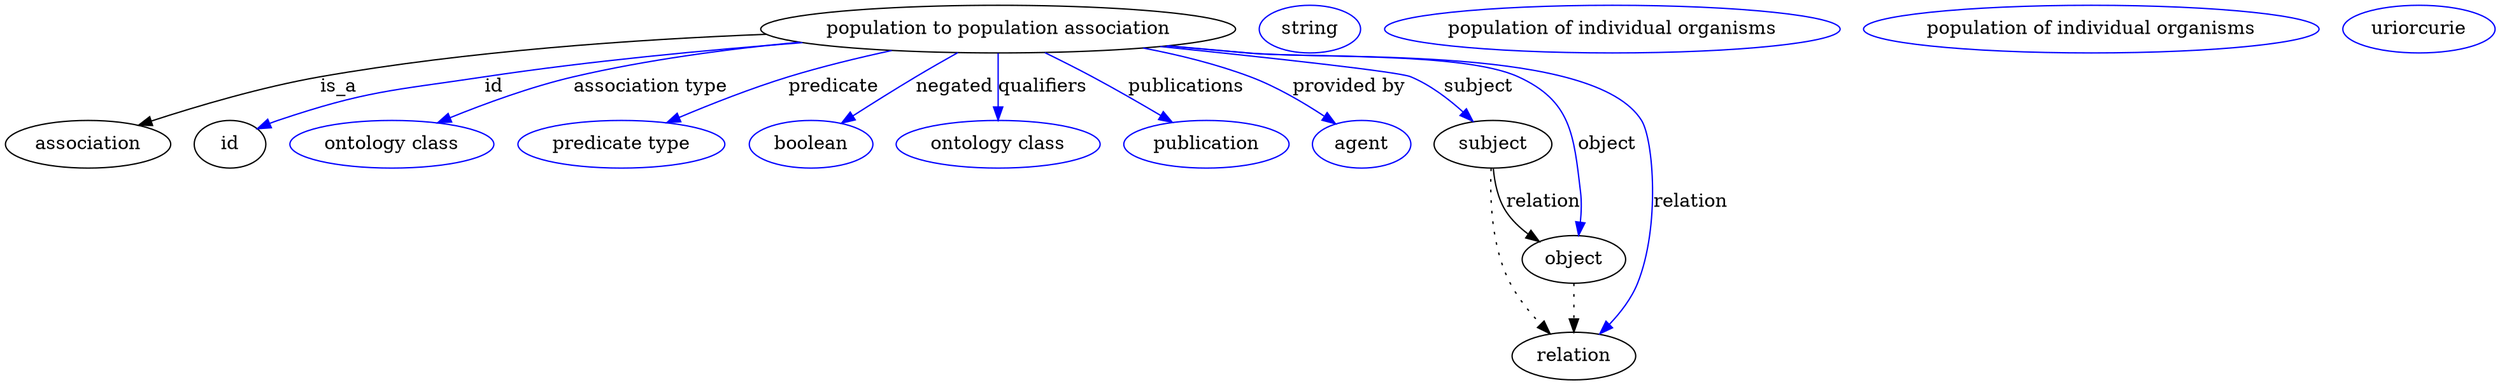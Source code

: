 digraph {
	graph [bb="0,0,1531.5,283"];
	node [label="\N"];
	"population to population association"	 [height=0.5,
		label="population to population association",
		pos="627.05,265",
		width=3.8635];
	association	 [height=0.5,
		pos="50.046,178",
		width=1.3902];
	"population to population association" -> association	 [label=is_a,
		lp="226.05,221.5",
		pos="e,84.578,191.04 492.44,260.46 411.46,255.95 306.64,246.95 215.05,229 173.31,220.82 127.18,206.05 94.328,194.51"];
	id	 [height=0.5,
		pos="145.05,178",
		width=0.75];
	"population to population association" -> id	 [color=blue,
		label=id,
		lp="327.55,221.5",
		pos="e,166,189.51 513.26,254.64 455.73,248.62 384.93,240.03 322.05,229 258.65,217.88 241.57,217.87 181.05,196 179.17,195.32 177.27,194.57 \
175.37,193.78",
		style=solid];
	"association type"	 [color=blue,
		height=0.5,
		label="ontology class",
		pos="252.05,178",
		width=1.7151];
	"population to population association" -> "association type"	 [color=blue,
		label="association type",
		lp="424.05,221.5",
		pos="e,284.47,193.38 514.95,254.3 472.27,248.76 423.47,240.64 380.05,229 350.47,221.07 318.47,208.32 293.86,197.55",
		style=solid];
	predicate	 [color=blue,
		height=0.5,
		label="predicate type",
		pos="392.05,178",
		width=1.679];
	"population to population association" -> predicate	 [color=blue,
		label=predicate,
		lp="532.05,221.5",
		pos="e,423.82,193.39 567.35,248.7 547.95,242.98 526.42,236.17 507.05,229 482.07,219.76 454.79,207.75 433.07,197.7",
		style=solid];
	negated	 [color=blue,
		height=0.5,
		label=boolean,
		pos="509.05,178",
		width=1.0652];
	"population to population association" -> negated	 [color=blue,
		label=negated,
		lp="597.55,221.5",
		pos="e,530.02,193.46 602.88,247.18 584.12,233.35 558.04,214.12 538.13,199.44",
		style=solid];
	qualifiers	 [color=blue,
		height=0.5,
		label="ontology class",
		pos="627.05,178",
		width=1.7151];
	"population to population association" -> qualifiers	 [color=blue,
		label=qualifiers,
		lp="653.05,221.5",
		pos="e,627.05,196 627.05,246.97 627.05,235.19 627.05,219.56 627.05,206.16",
		style=solid];
	publications	 [color=blue,
		height=0.5,
		label=publication,
		pos="757.05,178",
		width=1.3902];
	"population to population association" -> publications	 [color=blue,
		label=publications,
		lp="737.55,221.5",
		pos="e,734.18,194.04 655.08,247.23 664.05,241.47 674,235.02 683.05,229 697.22,219.57 712.75,208.91 725.91,199.79",
		style=solid];
	"provided by"	 [color=blue,
		height=0.5,
		label=agent,
		pos="855.05,178",
		width=0.83048];
	"population to population association" -> "provided by"	 [color=blue,
		label="provided by",
		lp="836.05,221.5",
		pos="e,836.63,192.24 708.1,250.35 730.29,244.99 754,237.97 775.05,229 793.92,220.95 813.36,208.66 828.36,198.16",
		style=solid];
	subject	 [height=0.5,
		pos="939.05,178",
		width=0.99297];
	"population to population association" -> subject	 [color=blue,
		label=subject,
		lp="918.55,221.5",
		pos="e,922.96,194.31 728.27,252.64 789.94,244.68 859.44,234.78 873.05,229 888.53,222.42 903.56,211.31 915.35,201.14",
		style=solid];
	object	 [height=0.5,
		pos="996.05,91",
		width=0.9027];
	"population to population association" -> object	 [color=blue,
		label=object,
		lp="1013,178",
		pos="e,997.6,109 727.73,252.57 743.56,250.67 759.75,248.75 775.05,247 849.21,238.49 872.91,257.15 942.05,229 964.03,220.05 971.22,215.98 \
984.05,196 997.38,175.22 994.14,166.51 997.05,142 997.93,134.59 998.12,126.53 997.98,119.05",
		style=solid];
	relation	 [height=0.5,
		pos="996.05,18",
		width=1.0471];
	"population to population association" -> relation	 [color=blue,
		label=relation,
		lp="1075,134.5",
		pos="e,1012.9,34.648 726.91,252.45 743,250.55 759.47,248.67 775.05,247 861.59,237.75 886.5,253.39 970.05,229 1000.8,220.03 1016.9,223.04 \
1034,196 1063.3,149.8 1054.3,124.9 1037,73 1033.4,61.922 1026.5,51.266 1019.4,42.331",
		style=solid];
	association_id	 [color=blue,
		height=0.5,
		label=string,
		pos="815.05,265",
		width=0.84854];
	subject -> object	 [label=relation,
		lp="976.05,134.5",
		pos="e,975.53,105.27 942.18,159.97 944.56,149.7 948.56,136.95 955.05,127 958.57,121.58 963.13,116.49 967.93,111.95"];
	subject -> relation	 [pos="e,980.62,34.585 938.92,159.72 939.42,138.09 942.32,101.44 955.05,73 959.89,62.18 967.16,51.46 974.25,42.397",
		style=dotted];
	"population to population association_subject"	 [color=blue,
		height=0.5,
		label="population of individual organisms",
		pos="999.05,265",
		width=3.7552];
	object -> relation	 [pos="e,996.05,36.09 996.05,72.955 996.05,64.883 996.05,55.176 996.05,46.182",
		style=dotted];
	"population to population association_object"	 [color=blue,
		height=0.5,
		label="population of individual organisms",
		pos="1287,265",
		width=3.7552];
	"population to population association_relation"	 [color=blue,
		height=0.5,
		label=uriorcurie,
		pos="1486,265",
		width=1.2638];
}
